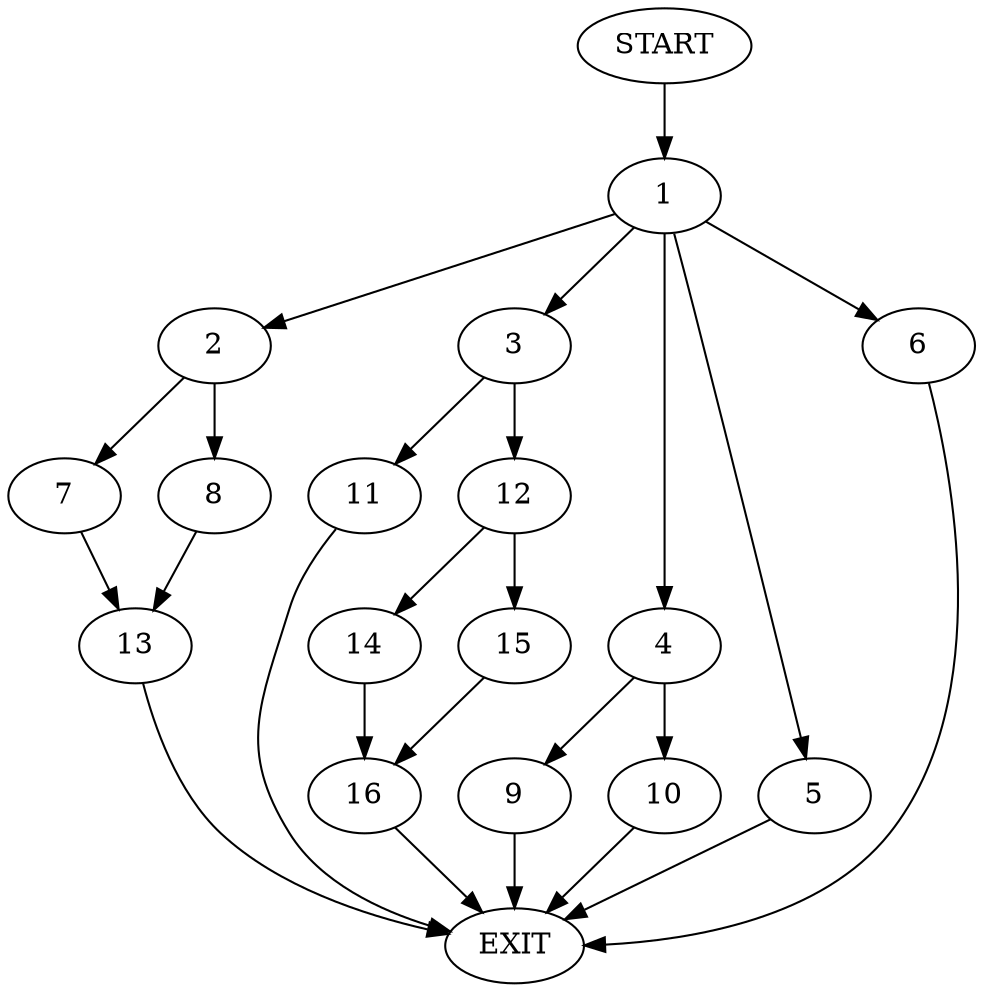 digraph {
0 [label="START"]
17 [label="EXIT"]
0 -> 1
1 -> 2
1 -> 3
1 -> 4
1 -> 5
1 -> 6
2 -> 7
2 -> 8
4 -> 9
4 -> 10
5 -> 17
3 -> 11
3 -> 12
6 -> 17
8 -> 13
7 -> 13
13 -> 17
11 -> 17
12 -> 14
12 -> 15
15 -> 16
14 -> 16
16 -> 17
9 -> 17
10 -> 17
}
